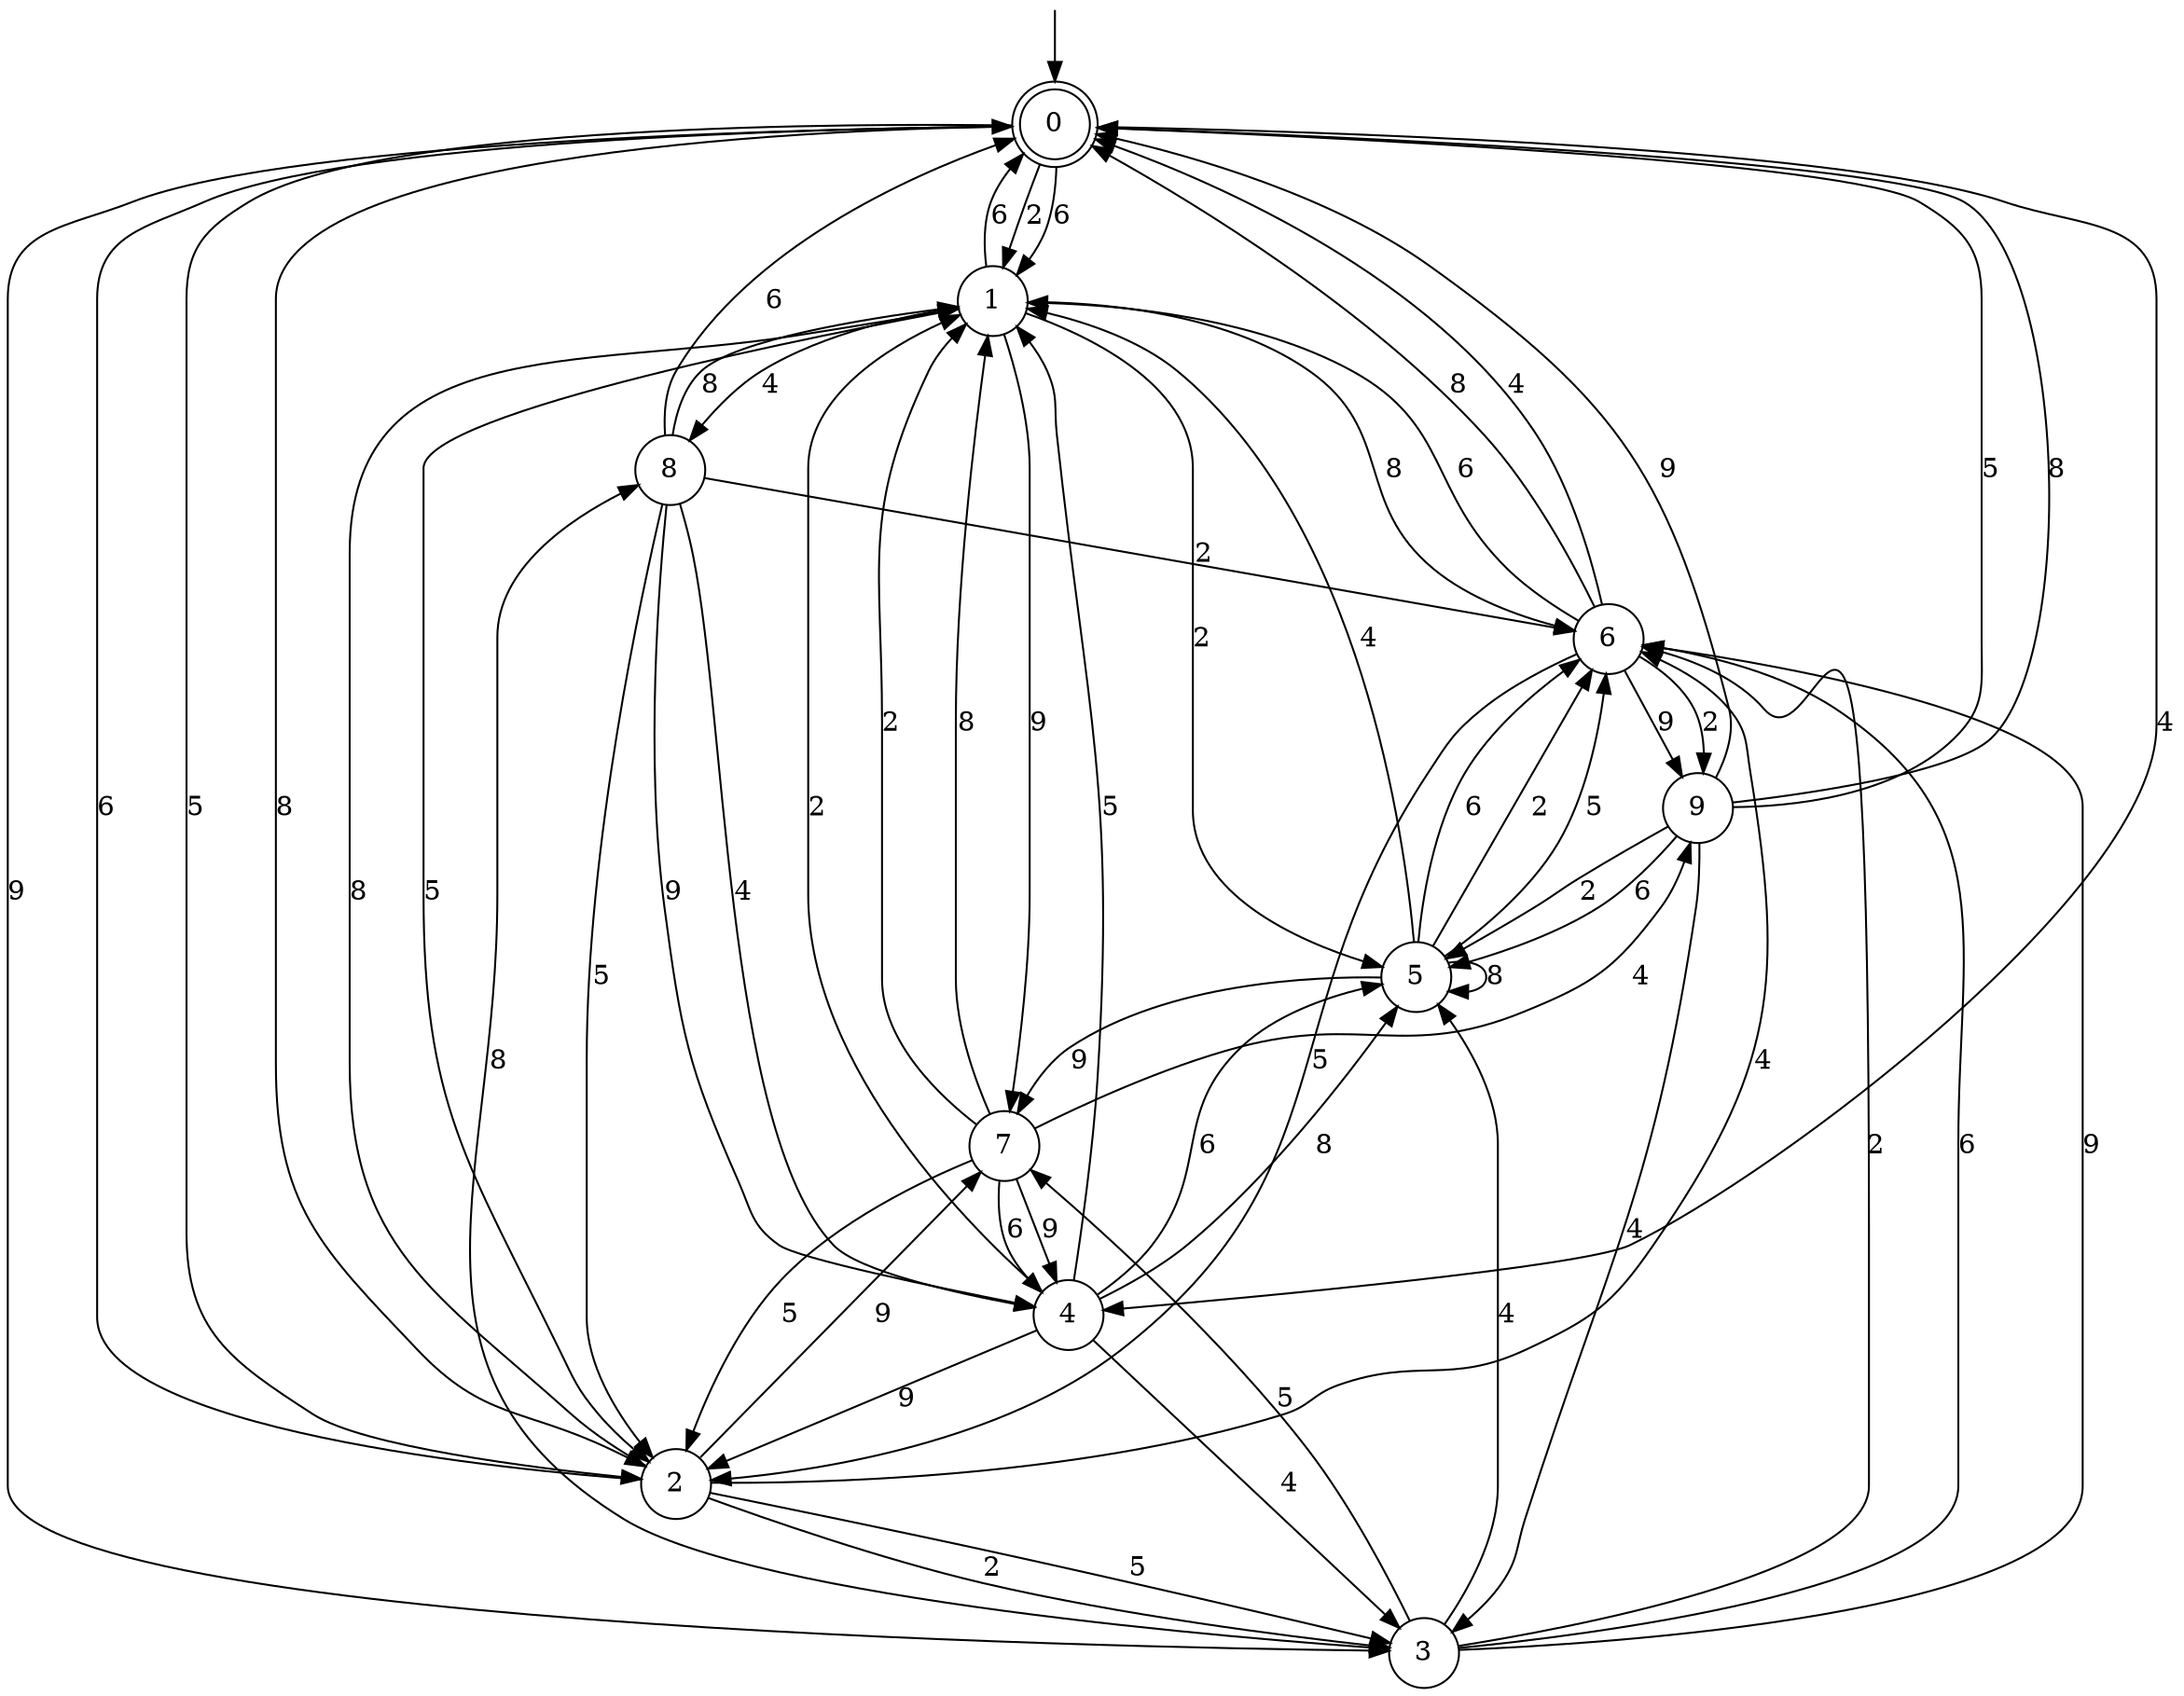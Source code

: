 digraph g {

	s0 [shape="doublecircle" label="0"];
	s1 [shape="circle" label="1"];
	s2 [shape="circle" label="2"];
	s3 [shape="circle" label="3"];
	s4 [shape="circle" label="4"];
	s5 [shape="circle" label="5"];
	s6 [shape="circle" label="6"];
	s7 [shape="circle" label="7"];
	s8 [shape="circle" label="8"];
	s9 [shape="circle" label="9"];
	s0 -> s1 [label="2"];
	s0 -> s2 [label="5"];
	s0 -> s1 [label="6"];
	s0 -> s2 [label="8"];
	s0 -> s3 [label="9"];
	s0 -> s4 [label="4"];
	s1 -> s5 [label="2"];
	s1 -> s2 [label="5"];
	s1 -> s0 [label="6"];
	s1 -> s6 [label="8"];
	s1 -> s7 [label="9"];
	s1 -> s8 [label="4"];
	s2 -> s3 [label="2"];
	s2 -> s3 [label="5"];
	s2 -> s0 [label="6"];
	s2 -> s1 [label="8"];
	s2 -> s7 [label="9"];
	s2 -> s6 [label="4"];
	s3 -> s6 [label="2"];
	s3 -> s7 [label="5"];
	s3 -> s6 [label="6"];
	s3 -> s8 [label="8"];
	s3 -> s6 [label="9"];
	s3 -> s5 [label="4"];
	s4 -> s1 [label="2"];
	s4 -> s1 [label="5"];
	s4 -> s5 [label="6"];
	s4 -> s5 [label="8"];
	s4 -> s2 [label="9"];
	s4 -> s3 [label="4"];
	s5 -> s6 [label="2"];
	s5 -> s6 [label="5"];
	s5 -> s6 [label="6"];
	s5 -> s5 [label="8"];
	s5 -> s7 [label="9"];
	s5 -> s1 [label="4"];
	s6 -> s9 [label="2"];
	s6 -> s2 [label="5"];
	s6 -> s1 [label="6"];
	s6 -> s0 [label="8"];
	s6 -> s9 [label="9"];
	s6 -> s0 [label="4"];
	s7 -> s1 [label="2"];
	s7 -> s2 [label="5"];
	s7 -> s4 [label="6"];
	s7 -> s1 [label="8"];
	s7 -> s4 [label="9"];
	s7 -> s9 [label="4"];
	s8 -> s6 [label="2"];
	s8 -> s2 [label="5"];
	s8 -> s0 [label="6"];
	s8 -> s1 [label="8"];
	s8 -> s4 [label="9"];
	s8 -> s4 [label="4"];
	s9 -> s5 [label="2"];
	s9 -> s0 [label="5"];
	s9 -> s5 [label="6"];
	s9 -> s0 [label="8"];
	s9 -> s0 [label="9"];
	s9 -> s3 [label="4"];

__start0 [label="" shape="none" width="0" height="0"];
__start0 -> s0;

}
